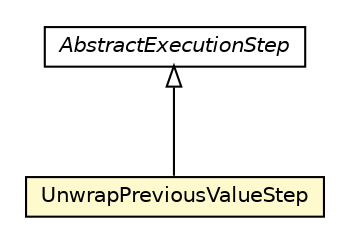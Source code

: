 #!/usr/local/bin/dot
#
# Class diagram 
# Generated by UMLGraph version R5_6-24-gf6e263 (http://www.umlgraph.org/)
#

digraph G {
	edge [fontname="Helvetica",fontsize=10,labelfontname="Helvetica",labelfontsize=10];
	node [fontname="Helvetica",fontsize=10,shape=plaintext];
	nodesep=0.25;
	ranksep=0.5;
	// com.orientechnologies.orient.core.sql.executor.AbstractExecutionStep
	c7957179 [label=<<table title="com.orientechnologies.orient.core.sql.executor.AbstractExecutionStep" border="0" cellborder="1" cellspacing="0" cellpadding="2" port="p" href="./AbstractExecutionStep.html">
		<tr><td><table border="0" cellspacing="0" cellpadding="1">
<tr><td align="center" balign="center"><font face="Helvetica-Oblique"> AbstractExecutionStep </font></td></tr>
		</table></td></tr>
		</table>>, URL="./AbstractExecutionStep.html", fontname="Helvetica", fontcolor="black", fontsize=10.0];
	// com.orientechnologies.orient.core.sql.executor.UnwrapPreviousValueStep
	c7957237 [label=<<table title="com.orientechnologies.orient.core.sql.executor.UnwrapPreviousValueStep" border="0" cellborder="1" cellspacing="0" cellpadding="2" port="p" bgcolor="lemonChiffon" href="./UnwrapPreviousValueStep.html">
		<tr><td><table border="0" cellspacing="0" cellpadding="1">
<tr><td align="center" balign="center"> UnwrapPreviousValueStep </td></tr>
		</table></td></tr>
		</table>>, URL="./UnwrapPreviousValueStep.html", fontname="Helvetica", fontcolor="black", fontsize=10.0];
	//com.orientechnologies.orient.core.sql.executor.UnwrapPreviousValueStep extends com.orientechnologies.orient.core.sql.executor.AbstractExecutionStep
	c7957179:p -> c7957237:p [dir=back,arrowtail=empty];
}

